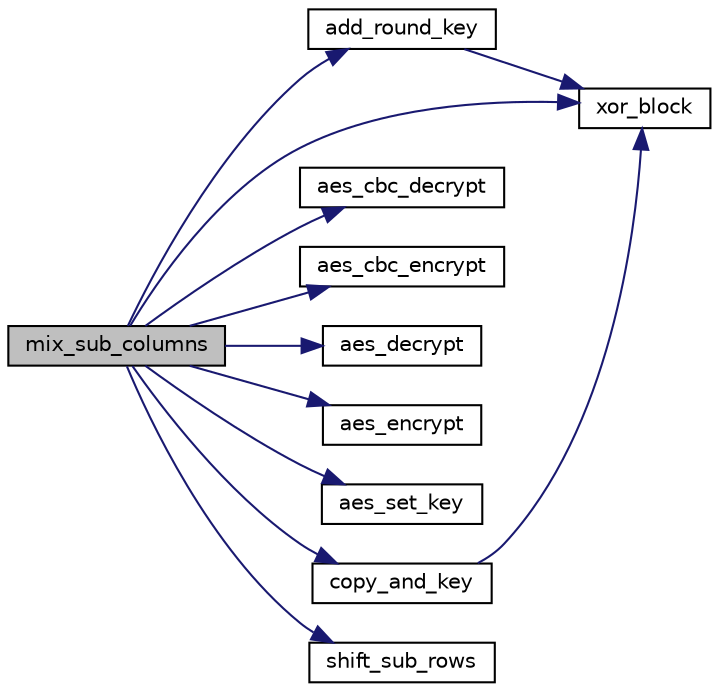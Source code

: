 digraph "mix_sub_columns"
{
 // INTERACTIVE_SVG=YES
 // LATEX_PDF_SIZE
  edge [fontname="Helvetica",fontsize="10",labelfontname="Helvetica",labelfontsize="10"];
  node [fontname="Helvetica",fontsize="10",shape=record];
  rankdir="LR";
  Node1 [label="mix_sub_columns",height=0.2,width=0.4,color="black", fillcolor="grey75", style="filled", fontcolor="black",tooltip=" "];
  Node1 -> Node2 [color="midnightblue",fontsize="10",style="solid",fontname="Helvetica"];
  Node2 [label="add_round_key",height=0.2,width=0.4,color="black", fillcolor="white", style="filled",URL="$dd/d34/aes_8c.html#ae1911494dc4fea7f043ff14aac0b9b6d",tooltip=" "];
  Node2 -> Node3 [color="midnightblue",fontsize="10",style="solid",fontname="Helvetica"];
  Node3 [label="xor_block",height=0.2,width=0.4,color="black", fillcolor="white", style="filled",URL="$dd/d34/aes_8c.html#aafcd677b2384ebb1d46cf3dec70d3707",tooltip=" "];
  Node1 -> Node4 [color="midnightblue",fontsize="10",style="solid",fontname="Helvetica"];
  Node4 [label="aes_cbc_decrypt",height=0.2,width=0.4,color="black", fillcolor="white", style="filled",URL="$db/dcb/aes_8h.html#abf8246507cac0e3fd44c63d6e06bfeb8",tooltip=" "];
  Node1 -> Node5 [color="midnightblue",fontsize="10",style="solid",fontname="Helvetica"];
  Node5 [label="aes_cbc_encrypt",height=0.2,width=0.4,color="black", fillcolor="white", style="filled",URL="$db/dcb/aes_8h.html#aafdeb6720bdc985cefd83f837bbb55da",tooltip=" "];
  Node1 -> Node6 [color="midnightblue",fontsize="10",style="solid",fontname="Helvetica"];
  Node6 [label="aes_decrypt",height=0.2,width=0.4,color="black", fillcolor="white", style="filled",URL="$db/dcb/aes_8h.html#a404435662fd18973152a775a9632f88c",tooltip=" "];
  Node1 -> Node7 [color="midnightblue",fontsize="10",style="solid",fontname="Helvetica"];
  Node7 [label="aes_encrypt",height=0.2,width=0.4,color="black", fillcolor="white", style="filled",URL="$db/dcb/aes_8h.html#ac88fd4e9cb53f78713a8fce1a6fcffc0",tooltip=" "];
  Node1 -> Node8 [color="midnightblue",fontsize="10",style="solid",fontname="Helvetica"];
  Node8 [label="aes_set_key",height=0.2,width=0.4,color="black", fillcolor="white", style="filled",URL="$db/dcb/aes_8h.html#a0ffc37ee1bbb50e7147bf6e7de5d73a1",tooltip=" "];
  Node1 -> Node9 [color="midnightblue",fontsize="10",style="solid",fontname="Helvetica"];
  Node9 [label="copy_and_key",height=0.2,width=0.4,color="black", fillcolor="white", style="filled",URL="$dd/d34/aes_8c.html#a8166c0ad4d3789a4d2f4e83a3e5e4d97",tooltip=" "];
  Node9 -> Node3 [color="midnightblue",fontsize="10",style="solid",fontname="Helvetica"];
  Node1 -> Node10 [color="midnightblue",fontsize="10",style="solid",fontname="Helvetica"];
  Node10 [label="shift_sub_rows",height=0.2,width=0.4,color="black", fillcolor="white", style="filled",URL="$dd/d34/aes_8c.html#a7b4821df13a3c7109fe5a6d588f0f9d3",tooltip=" "];
  Node1 -> Node3 [color="midnightblue",fontsize="10",style="solid",fontname="Helvetica"];
}
